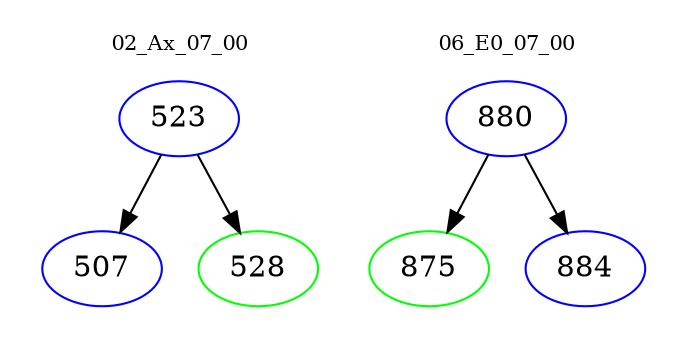 digraph{
subgraph cluster_0 {
color = white
label = "02_Ax_07_00";
fontsize=10;
T0_523 [label="523", color="blue"]
T0_523 -> T0_507 [color="black"]
T0_507 [label="507", color="blue"]
T0_523 -> T0_528 [color="black"]
T0_528 [label="528", color="green"]
}
subgraph cluster_1 {
color = white
label = "06_E0_07_00";
fontsize=10;
T1_880 [label="880", color="blue"]
T1_880 -> T1_875 [color="black"]
T1_875 [label="875", color="green"]
T1_880 -> T1_884 [color="black"]
T1_884 [label="884", color="blue"]
}
}
